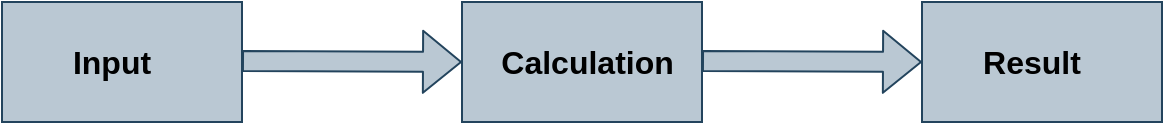 <mxfile version="14.6.6" type="github">
  <diagram id="GqOb_Ip1nl8T7v68HHl0" name="Page-1">
    <mxGraphModel dx="931" dy="706" grid="1" gridSize="10" guides="1" tooltips="1" connect="1" arrows="1" fold="1" page="1" pageScale="1" pageWidth="850" pageHeight="1100" math="0" shadow="0">
      <root>
        <mxCell id="0" />
        <mxCell id="1" parent="0" />
        <mxCell id="ODNmWY_2KGjKiEptlSMA-1" value="" style="rounded=0;whiteSpace=wrap;html=1;fillColor=#bac8d3;strokeColor=#23445d;" vertex="1" parent="1">
          <mxGeometry x="110" y="200" width="120" height="60" as="geometry" />
        </mxCell>
        <mxCell id="ODNmWY_2KGjKiEptlSMA-2" value="" style="shape=flexArrow;endArrow=classic;html=1;labelBackgroundColor=#000000;shadow=0;fillColor=#bac8d3;strokeColor=#23445d;" edge="1" parent="1">
          <mxGeometry width="50" height="50" relative="1" as="geometry">
            <mxPoint x="230" y="229.5" as="sourcePoint" />
            <mxPoint x="340" y="230" as="targetPoint" />
          </mxGeometry>
        </mxCell>
        <mxCell id="ODNmWY_2KGjKiEptlSMA-3" value="" style="rounded=0;whiteSpace=wrap;html=1;fillColor=#bac8d3;strokeColor=#23445d;" vertex="1" parent="1">
          <mxGeometry x="570" y="200" width="120" height="60" as="geometry" />
        </mxCell>
        <mxCell id="ODNmWY_2KGjKiEptlSMA-4" value="" style="shape=flexArrow;endArrow=classic;html=1;fillColor=#bac8d3;strokeColor=#23445d;" edge="1" parent="1">
          <mxGeometry width="50" height="50" relative="1" as="geometry">
            <mxPoint x="460" y="229.5" as="sourcePoint" />
            <mxPoint x="570" y="230" as="targetPoint" />
          </mxGeometry>
        </mxCell>
        <mxCell id="ODNmWY_2KGjKiEptlSMA-5" value="" style="rounded=0;whiteSpace=wrap;html=1;fillColor=#bac8d3;strokeColor=#23445d;" vertex="1" parent="1">
          <mxGeometry x="340" y="200" width="120" height="60" as="geometry" />
        </mxCell>
        <mxCell id="ODNmWY_2KGjKiEptlSMA-7" value="Input" style="text;html=1;strokeColor=none;fillColor=none;align=center;verticalAlign=middle;whiteSpace=wrap;rounded=0;fontSize=16;fontStyle=1" vertex="1" parent="1">
          <mxGeometry x="110" y="205" width="110" height="50" as="geometry" />
        </mxCell>
        <mxCell id="ODNmWY_2KGjKiEptlSMA-8" value="Result" style="text;html=1;strokeColor=none;fillColor=none;align=center;verticalAlign=middle;whiteSpace=wrap;rounded=0;fontSize=16;fontStyle=1" vertex="1" parent="1">
          <mxGeometry x="600" y="220" width="50" height="20" as="geometry" />
        </mxCell>
        <mxCell id="ODNmWY_2KGjKiEptlSMA-9" value="&lt;b&gt;Calculation&amp;nbsp;&lt;/b&gt;" style="text;html=1;strokeColor=none;fillColor=none;align=center;verticalAlign=middle;whiteSpace=wrap;rounded=0;fontSize=16;" vertex="1" parent="1">
          <mxGeometry x="385" y="220" width="40" height="20" as="geometry" />
        </mxCell>
      </root>
    </mxGraphModel>
  </diagram>
</mxfile>

